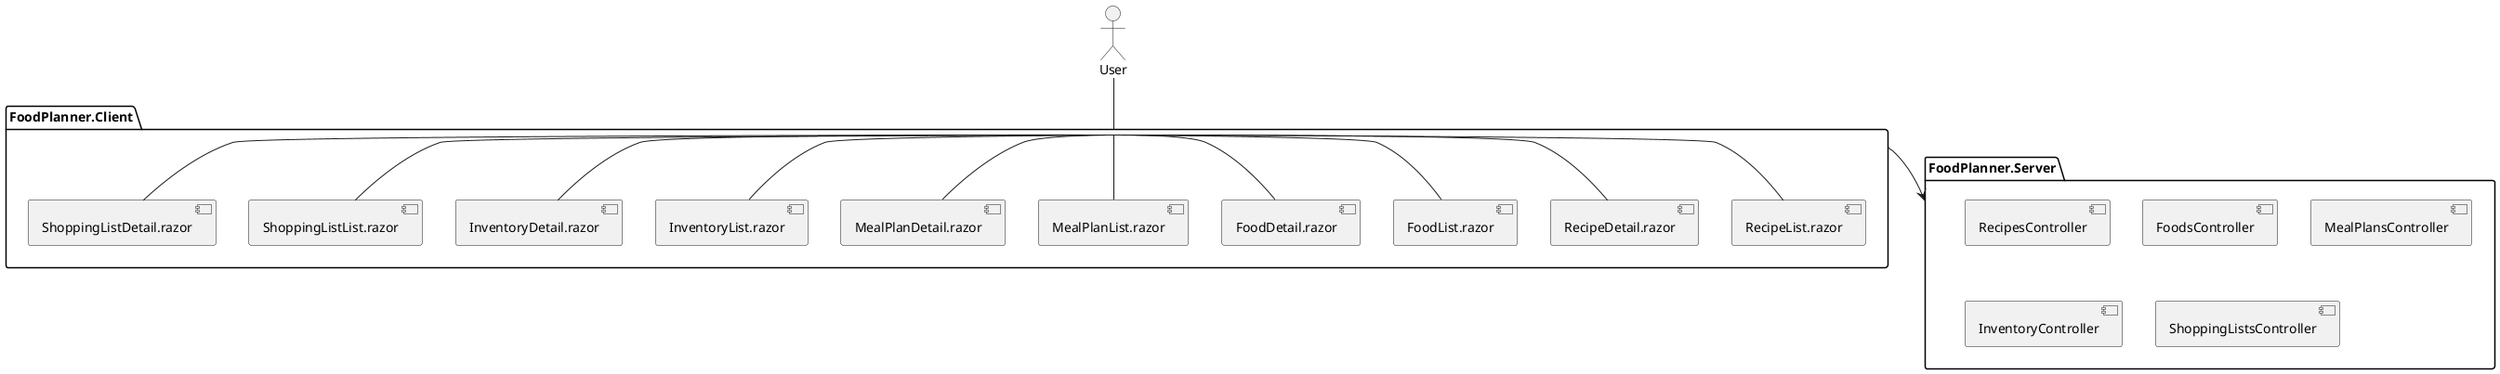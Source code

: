 @startuml

actor User

package "FoodPlanner.Client" {
  [RecipeList.razor]
  [RecipeDetail.razor]
  [FoodList.razor]
  [FoodDetail.razor]
  [MealPlanList.razor]
  [MealPlanDetail.razor]
  [InventoryList.razor]
  [InventoryDetail.razor]
  [ShoppingListList.razor]
  [ShoppingListDetail.razor]
}


User -- [FoodPlanner.Client]
[FoodPlanner.Client] -- [RecipeList.razor]
[FoodPlanner.Client] -- [RecipeDetail.razor]
[FoodPlanner.Client] -- [FoodList.razor]
[FoodPlanner.Client] -- [FoodDetail.razor]
[FoodPlanner.Client] -- [MealPlanList.razor]
[FoodPlanner.Client] -- [MealPlanDetail.razor]
[FoodPlanner.Client] -- [InventoryList.razor]
[FoodPlanner.Client] -- [InventoryDetail.razor]
[FoodPlanner.Client] -- [ShoppingListList.razor]
[FoodPlanner.Client] -- [ShoppingListDetail.razor]

[FoodPlanner.Client] -down-> "FoodPlanner.Server"

package "FoodPlanner.Server" {
  [RecipesController]
  [FoodsController]
  [MealPlansController]
  [InventoryController]
  [ShoppingListsController]
}

@enduml
